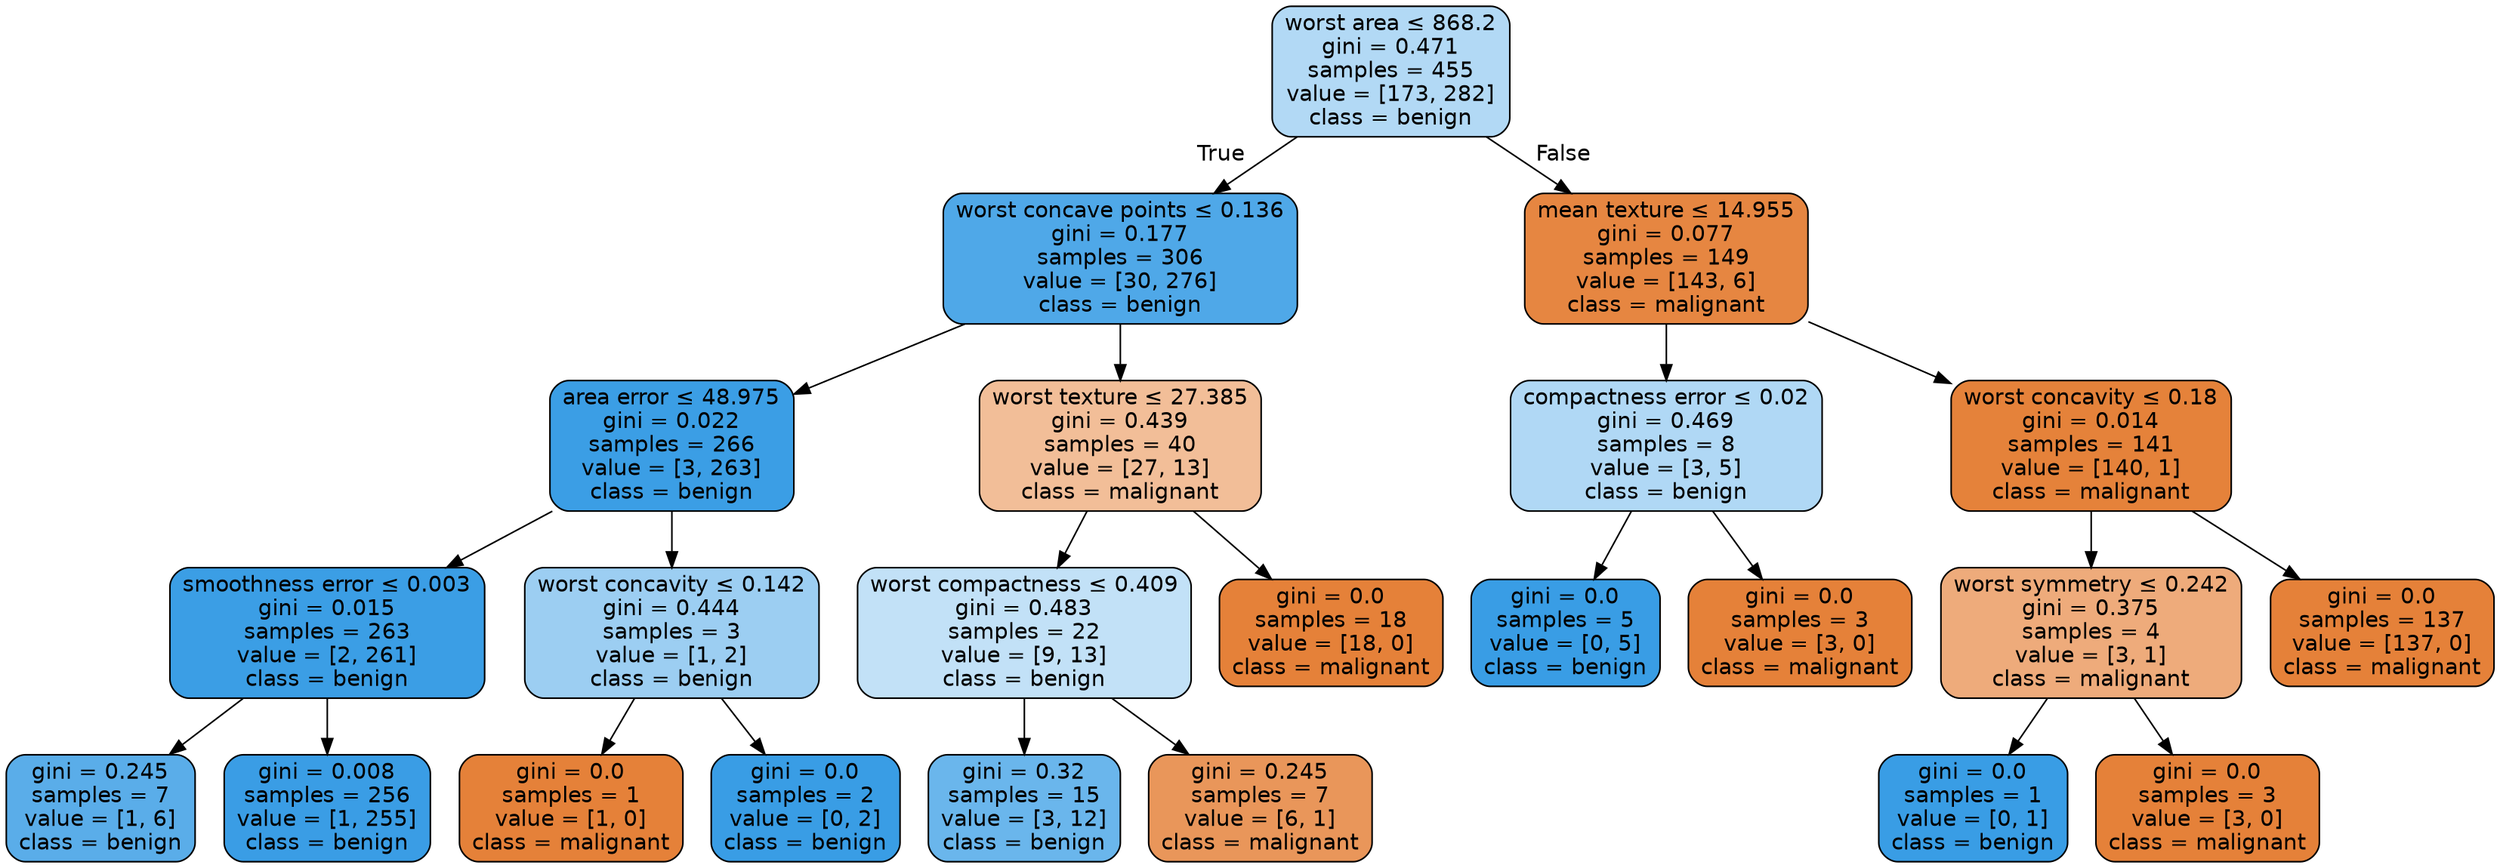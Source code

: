 digraph Tree {
node [shape=box, style="filled, rounded", color="black", fontname=helvetica] ;
edge [fontname=helvetica] ;
0 [label=<worst area &le; 868.2<br/>gini = 0.471<br/>samples = 455<br/>value = [173, 282]<br/>class = benign>, fillcolor="#b2d9f5"] ;
1 [label=<worst concave points &le; 0.136<br/>gini = 0.177<br/>samples = 306<br/>value = [30, 276]<br/>class = benign>, fillcolor="#4fa8e8"] ;
0 -> 1 [labeldistance=2.5, labelangle=45, headlabel="True"] ;
2 [label=<area error &le; 48.975<br/>gini = 0.022<br/>samples = 266<br/>value = [3, 263]<br/>class = benign>, fillcolor="#3b9ee5"] ;
1 -> 2 ;
3 [label=<smoothness error &le; 0.003<br/>gini = 0.015<br/>samples = 263<br/>value = [2, 261]<br/>class = benign>, fillcolor="#3b9ee5"] ;
2 -> 3 ;
4 [label=<gini = 0.245<br/>samples = 7<br/>value = [1, 6]<br/>class = benign>, fillcolor="#5aade9"] ;
3 -> 4 ;
5 [label=<gini = 0.008<br/>samples = 256<br/>value = [1, 255]<br/>class = benign>, fillcolor="#3a9de5"] ;
3 -> 5 ;
6 [label=<worst concavity &le; 0.142<br/>gini = 0.444<br/>samples = 3<br/>value = [1, 2]<br/>class = benign>, fillcolor="#9ccef2"] ;
2 -> 6 ;
7 [label=<gini = 0.0<br/>samples = 1<br/>value = [1, 0]<br/>class = malignant>, fillcolor="#e58139"] ;
6 -> 7 ;
8 [label=<gini = 0.0<br/>samples = 2<br/>value = [0, 2]<br/>class = benign>, fillcolor="#399de5"] ;
6 -> 8 ;
9 [label=<worst texture &le; 27.385<br/>gini = 0.439<br/>samples = 40<br/>value = [27, 13]<br/>class = malignant>, fillcolor="#f2be98"] ;
1 -> 9 ;
10 [label=<worst compactness &le; 0.409<br/>gini = 0.483<br/>samples = 22<br/>value = [9, 13]<br/>class = benign>, fillcolor="#c2e1f7"] ;
9 -> 10 ;
11 [label=<gini = 0.32<br/>samples = 15<br/>value = [3, 12]<br/>class = benign>, fillcolor="#6ab6ec"] ;
10 -> 11 ;
12 [label=<gini = 0.245<br/>samples = 7<br/>value = [6, 1]<br/>class = malignant>, fillcolor="#e9965a"] ;
10 -> 12 ;
13 [label=<gini = 0.0<br/>samples = 18<br/>value = [18, 0]<br/>class = malignant>, fillcolor="#e58139"] ;
9 -> 13 ;
14 [label=<mean texture &le; 14.955<br/>gini = 0.077<br/>samples = 149<br/>value = [143, 6]<br/>class = malignant>, fillcolor="#e68641"] ;
0 -> 14 [labeldistance=2.5, labelangle=-45, headlabel="False"] ;
15 [label=<compactness error &le; 0.02<br/>gini = 0.469<br/>samples = 8<br/>value = [3, 5]<br/>class = benign>, fillcolor="#b0d8f5"] ;
14 -> 15 ;
16 [label=<gini = 0.0<br/>samples = 5<br/>value = [0, 5]<br/>class = benign>, fillcolor="#399de5"] ;
15 -> 16 ;
17 [label=<gini = 0.0<br/>samples = 3<br/>value = [3, 0]<br/>class = malignant>, fillcolor="#e58139"] ;
15 -> 17 ;
18 [label=<worst concavity &le; 0.18<br/>gini = 0.014<br/>samples = 141<br/>value = [140, 1]<br/>class = malignant>, fillcolor="#e5823a"] ;
14 -> 18 ;
19 [label=<worst symmetry &le; 0.242<br/>gini = 0.375<br/>samples = 4<br/>value = [3, 1]<br/>class = malignant>, fillcolor="#eeab7b"] ;
18 -> 19 ;
20 [label=<gini = 0.0<br/>samples = 1<br/>value = [0, 1]<br/>class = benign>, fillcolor="#399de5"] ;
19 -> 20 ;
21 [label=<gini = 0.0<br/>samples = 3<br/>value = [3, 0]<br/>class = malignant>, fillcolor="#e58139"] ;
19 -> 21 ;
22 [label=<gini = 0.0<br/>samples = 137<br/>value = [137, 0]<br/>class = malignant>, fillcolor="#e58139"] ;
18 -> 22 ;
}